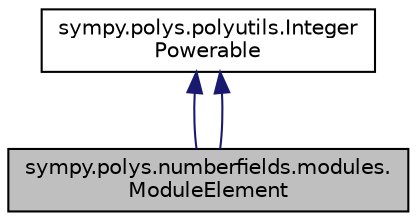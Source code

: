 digraph "sympy.polys.numberfields.modules.ModuleElement"
{
 // LATEX_PDF_SIZE
  edge [fontname="Helvetica",fontsize="10",labelfontname="Helvetica",labelfontsize="10"];
  node [fontname="Helvetica",fontsize="10",shape=record];
  Node1 [label="sympy.polys.numberfields.modules.\lModuleElement",height=0.2,width=0.4,color="black", fillcolor="grey75", style="filled", fontcolor="black",tooltip=" "];
  Node2 -> Node1 [dir="back",color="midnightblue",fontsize="10",style="solid",fontname="Helvetica"];
  Node2 [label="sympy.polys.polyutils.Integer\lPowerable",height=0.2,width=0.4,color="black", fillcolor="white", style="filled",URL="$classsympy_1_1polys_1_1polyutils_1_1IntegerPowerable.html",tooltip=" "];
  Node2 -> Node1 [dir="back",color="midnightblue",fontsize="10",style="solid",fontname="Helvetica"];
}
